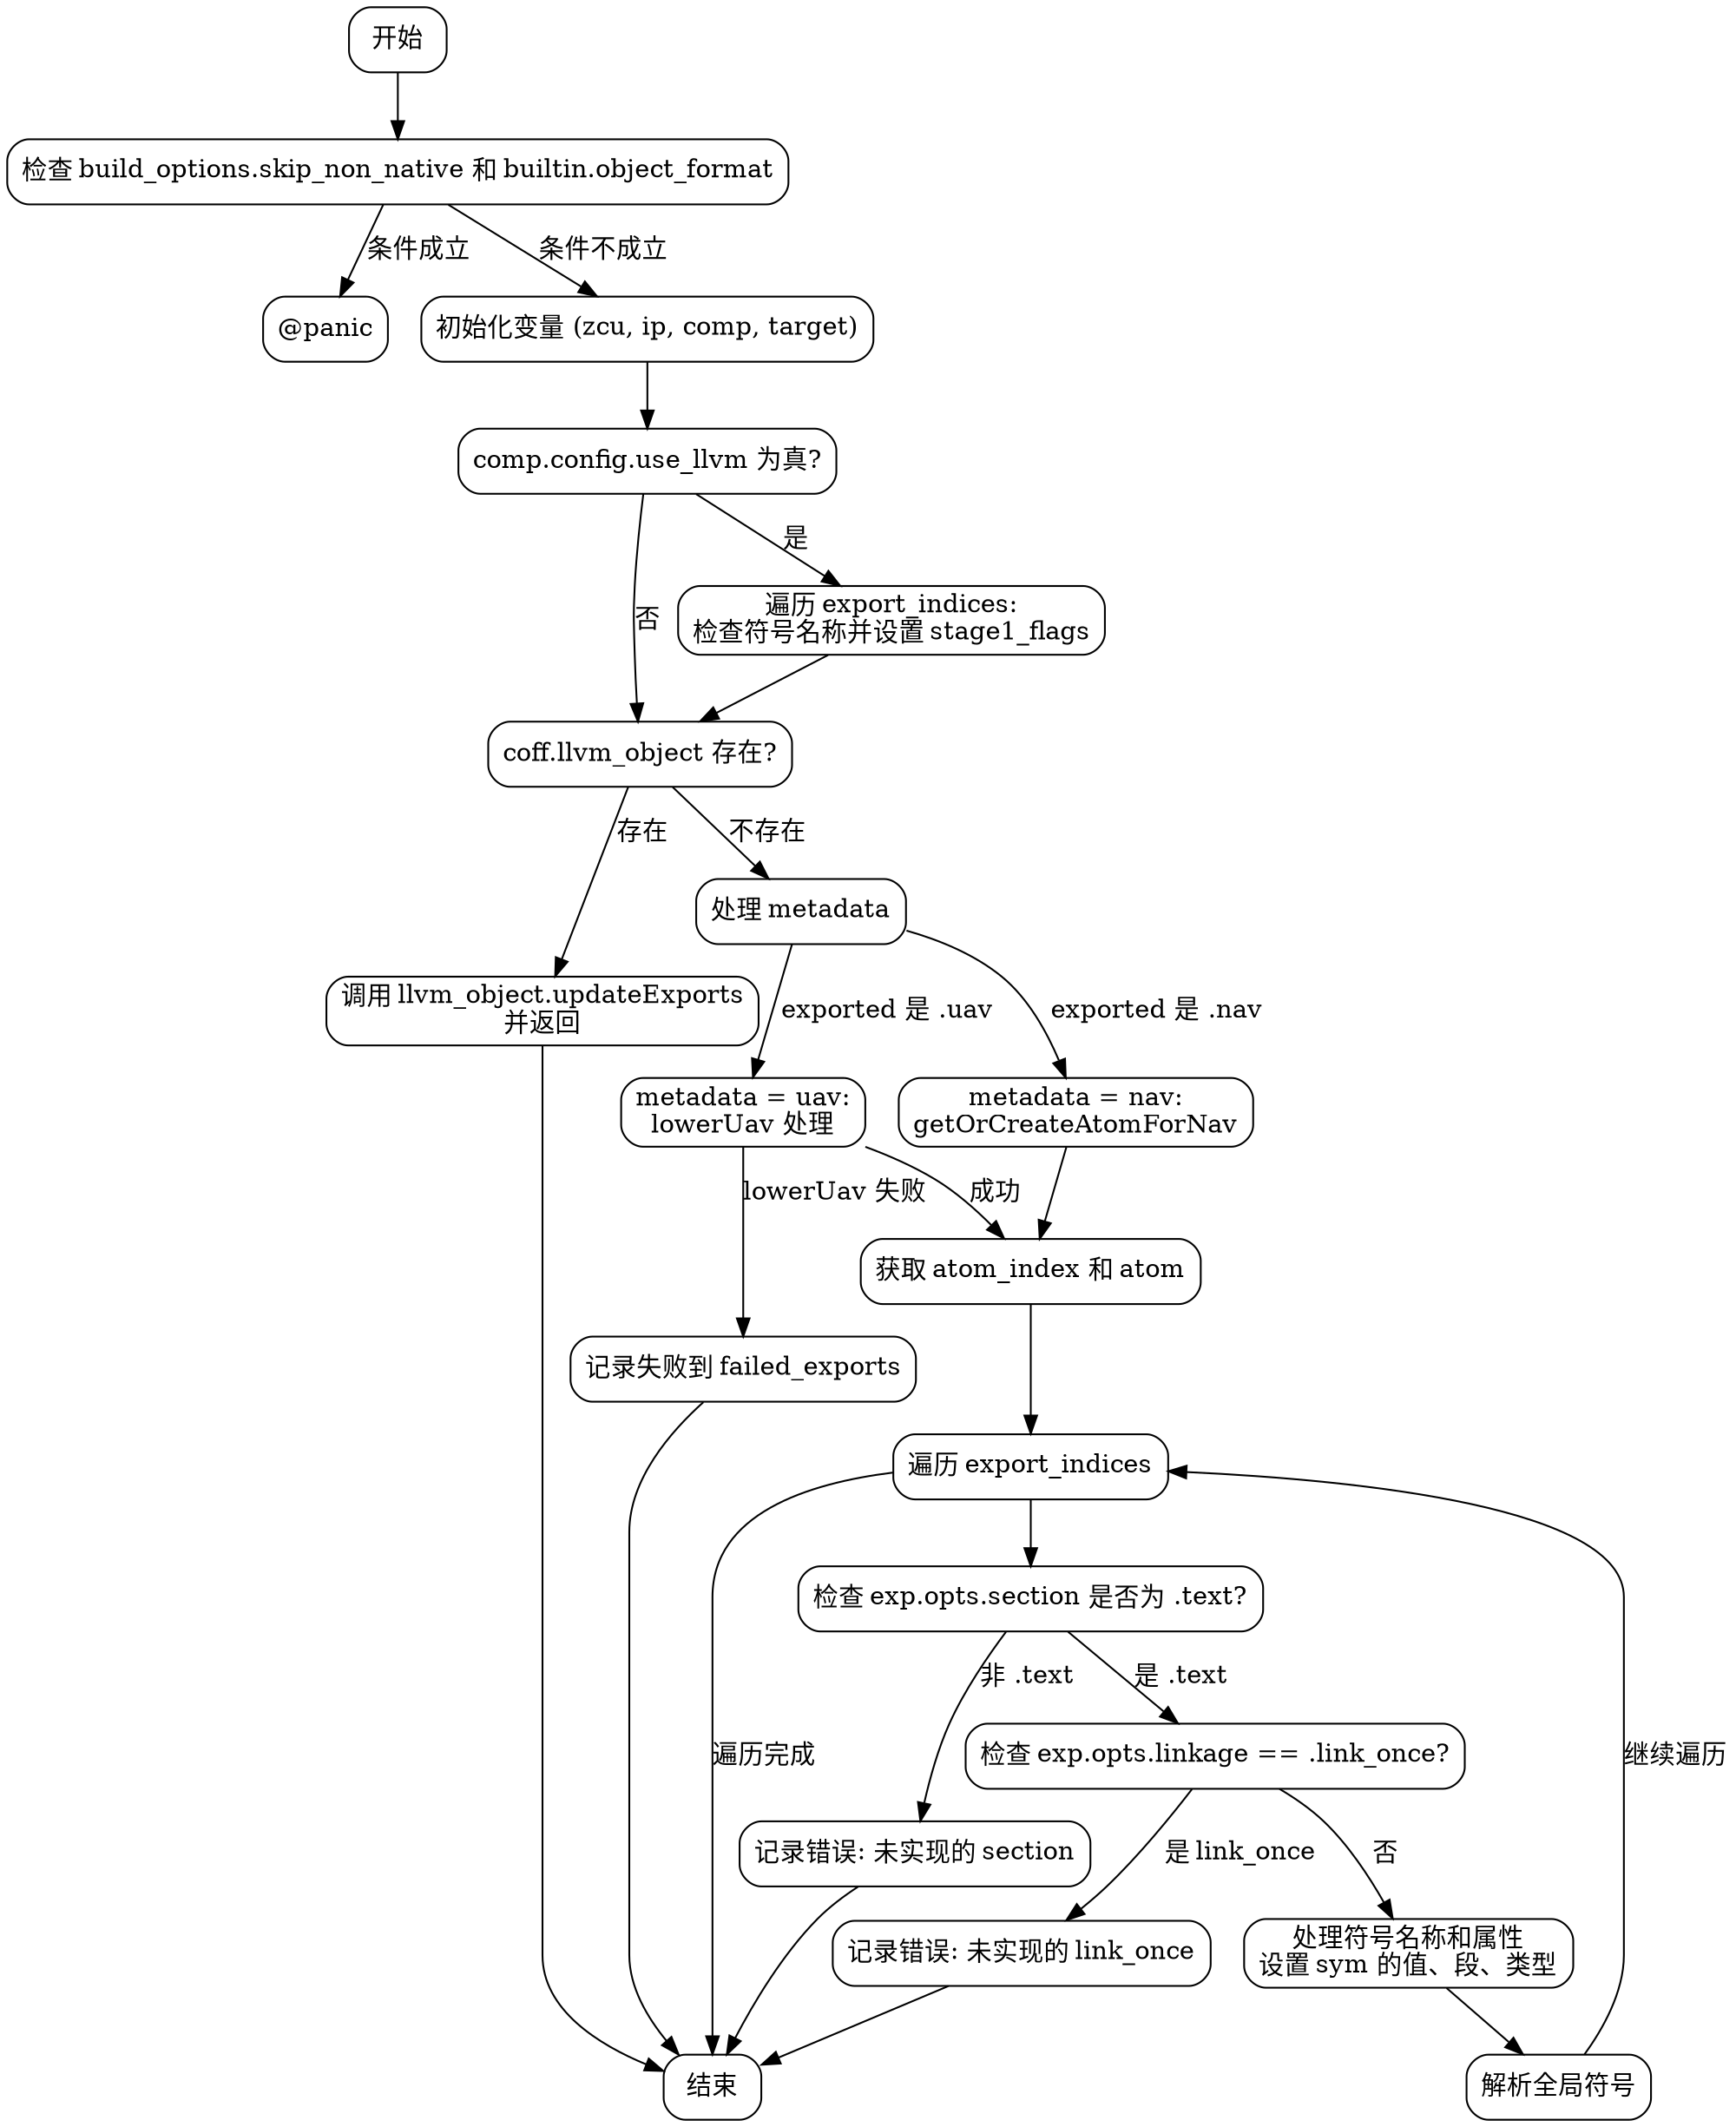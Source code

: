 
digraph updateExports {
    node [shape=rectangle, style=rounded];
    start [label="开始"];
    check_panic [label="检查 build_options.skip_non_native 和 builtin.object_format"];
    panic [label="@panic"];
    init_vars [label="初始化变量 (zcu, ip, comp, target)"];
    check_use_llvm [label="comp.config.use_llvm 为真?"];
    process_exports_llvm [label="遍历 export_indices:\n检查符号名称并设置 stage1_flags"];
    check_llvm_object [label="coff.llvm_object 存在?"];
    call_llvm_update [label="调用 llvm_object.updateExports\n并返回"];
    handle_metadata [label="处理 metadata"];
    nav_block [label="metadata = nav:\ngetOrCreateAtomForNav"];
    uav_block [label="metadata = uav:\nlowerUav 处理"];
    handle_lowerUav_fail [label="记录失败到 failed_exports"];
    get_atom [label="获取 atom_index 和 atom"];
    loop_exports [label="遍历 export_indices"];
    check_section [label="检查 exp.opts.section 是否为 .text?"];
    section_error [label="记录错误: 未实现的 section"];
    check_linkage [label="检查 exp.opts.linkage == .link_once?"];
    linkage_error [label="记录错误: 未实现的 link_once"];
    process_symbol [label="处理符号名称和属性\n设置 sym 的值、段、类型"];
    resolve_global [label="解析全局符号"];
    end [label="结束"];

    start -> check_panic;
    check_panic -> panic [label="条件成立"];
    check_panic -> init_vars [label="条件不成立"];
    init_vars -> check_use_llvm;
    check_use_llvm -> process_exports_llvm [label="是"];
    process_exports_llvm -> check_llvm_object;
    check_use_llvm -> check_llvm_object [label="否"];
    check_llvm_object -> call_llvm_update [label="存在"];
    call_llvm_update -> end;
    check_llvm_object -> handle_metadata [label="不存在"];
    handle_metadata -> nav_block [label="exported 是 .nav"];
    handle_metadata -> uav_block [label="exported 是 .uav"];
    uav_block -> handle_lowerUav_fail [label="lowerUav 失败"];
    handle_lowerUav_fail -> end;
    uav_block -> get_atom [label="成功"];
    nav_block -> get_atom;
    get_atom -> loop_exports;
    loop_exports -> check_section;
    check_section -> section_error [label="非 .text"];
    section_error -> end;
    check_section -> check_linkage [label="是 .text"];
    check_linkage -> linkage_error [label="是 link_once"];
    linkage_error -> end;
    check_linkage -> process_symbol [label="否"];
    process_symbol -> resolve_global;
    resolve_global -> loop_exports [label="继续遍历"];
    loop_exports -> end [label="遍历完成"];
}
